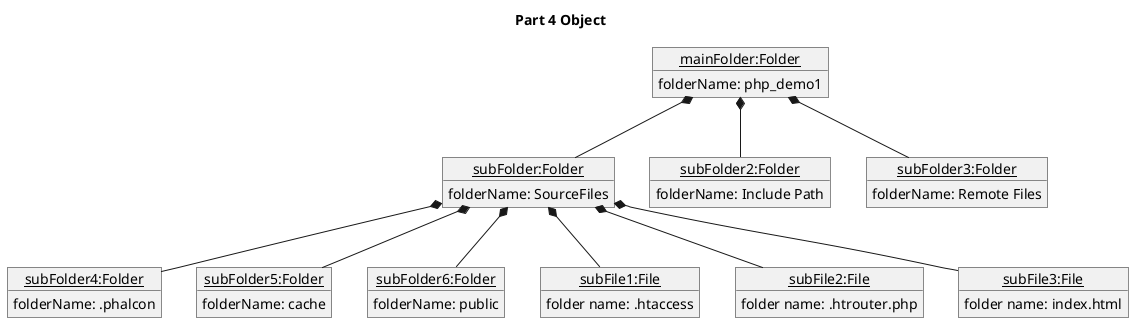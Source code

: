 @startuml
'https://plantuml.com/sequence-diagram

title Part 4 Object

object "<u>mainFolder:Folder</u>" as ts{
    folderName: php_demo1
}

object "<u>subFolder:Folder</u>" as tv{
    folderName: SourceFiles
}

object "<u>subFolder2:Folder</u>" as te{
    folderName: Include Path
}

object "<u>subFolder3:Folder</u>" as tm{
    folderName: Remote Files
}

object "<u>subFolder4:Folder</u>" as tz{
    folderName: .phalcon
}

object "<u>subFolder5:Folder</u>" as tq{
    folderName: cache
}

object "<u>subFolder6:Folder</u>" as tp{
    folderName: public
}

object "<u>subFile1:File</u>" as ti{
    folder name: .htaccess
}
object "<u>subFile2:File</u>" as tf{
    folder name: .htrouter.php
}

object "<u>subFile3:File</u>" as th{
    folder name: index.html
}

ts *-- tv
ts *-- te
ts *--tm
tv *-- tz
tv *--tq
tv *-- tp
tv *-- ti
tv *-- tf
tv *-- th

@enduml